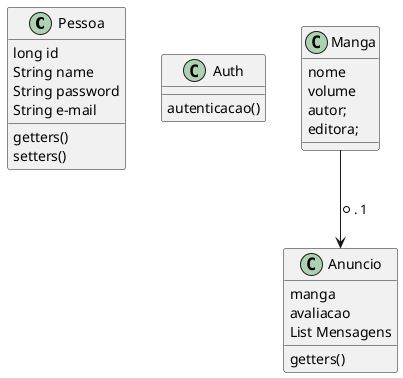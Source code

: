 @startuml
class Pessoa {
    long id
    String name
    String password
    String e-mail

    getters()
    setters()
}

class Auth {

    autenticacao()
}

class Anuncio {
    manga
    avaliacao
    List Mensagens
    getters() 
}

class Manga {
    nome
    volume
    autor;
    editora;
}

Manga --> Anuncio : "* . 1" 
@enduml